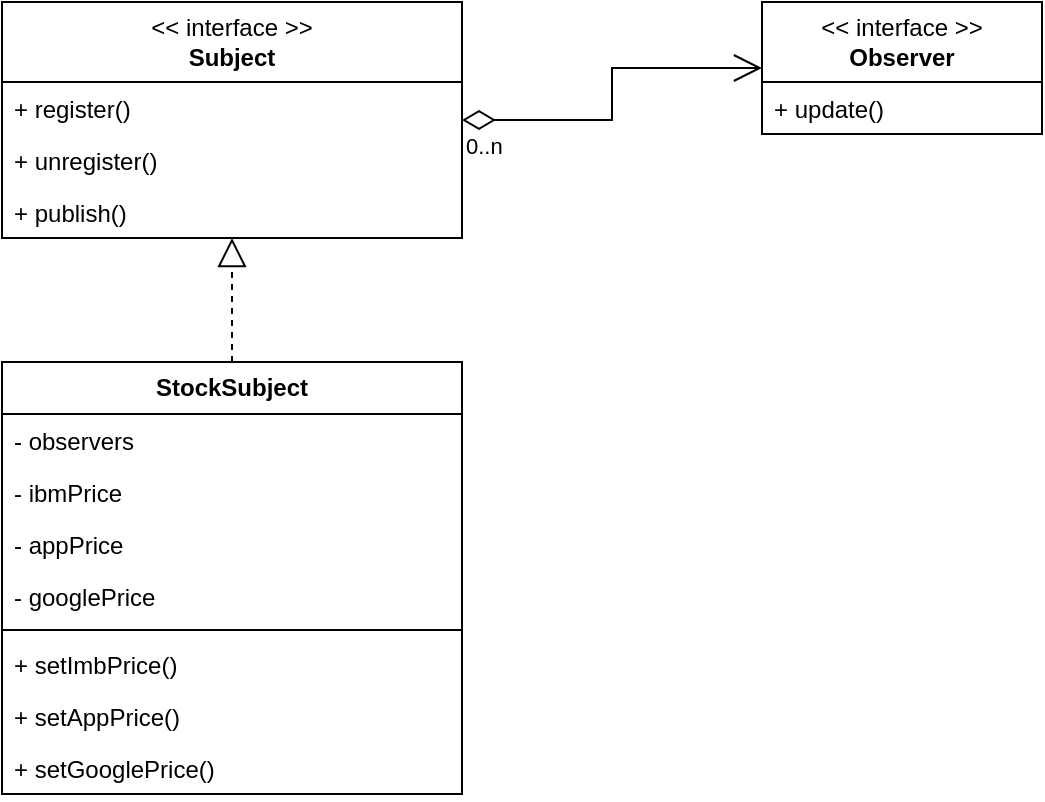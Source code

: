 <mxfile version="21.6.8" type="github">
  <diagram id="ol0al3_O7qeimlaXuuzj" name="Page-1">
    <mxGraphModel dx="1102" dy="504" grid="1" gridSize="10" guides="1" tooltips="1" connect="1" arrows="1" fold="1" page="1" pageScale="1" pageWidth="850" pageHeight="1100" math="0" shadow="0">
      <root>
        <mxCell id="0" />
        <mxCell id="1" parent="0" />
        <mxCell id="n4xZi3wqIaFylWsxnWv0-1" value="&amp;lt;&amp;lt; interface &amp;gt;&amp;gt;&lt;br&gt;&lt;b&gt;Subject&lt;/b&gt;" style="swimlane;fontStyle=0;childLayout=stackLayout;horizontal=1;startSize=40;fillColor=none;horizontalStack=0;resizeParent=1;resizeParentMax=0;resizeLast=0;collapsible=1;marginBottom=0;whiteSpace=wrap;html=1;" parent="1" vertex="1">
          <mxGeometry x="100" y="80" width="230" height="118" as="geometry" />
        </mxCell>
        <mxCell id="n4xZi3wqIaFylWsxnWv0-2" value="+ register()" style="text;strokeColor=none;fillColor=none;align=left;verticalAlign=top;spacingLeft=4;spacingRight=4;overflow=hidden;rotatable=0;points=[[0,0.5],[1,0.5]];portConstraint=eastwest;whiteSpace=wrap;html=1;" parent="n4xZi3wqIaFylWsxnWv0-1" vertex="1">
          <mxGeometry y="40" width="230" height="26" as="geometry" />
        </mxCell>
        <mxCell id="n4xZi3wqIaFylWsxnWv0-3" value="+ unregister()" style="text;strokeColor=none;fillColor=none;align=left;verticalAlign=top;spacingLeft=4;spacingRight=4;overflow=hidden;rotatable=0;points=[[0,0.5],[1,0.5]];portConstraint=eastwest;whiteSpace=wrap;html=1;" parent="n4xZi3wqIaFylWsxnWv0-1" vertex="1">
          <mxGeometry y="66" width="230" height="26" as="geometry" />
        </mxCell>
        <mxCell id="n4xZi3wqIaFylWsxnWv0-4" value="+ publish()" style="text;strokeColor=none;fillColor=none;align=left;verticalAlign=top;spacingLeft=4;spacingRight=4;overflow=hidden;rotatable=0;points=[[0,0.5],[1,0.5]];portConstraint=eastwest;whiteSpace=wrap;html=1;" parent="n4xZi3wqIaFylWsxnWv0-1" vertex="1">
          <mxGeometry y="92" width="230" height="26" as="geometry" />
        </mxCell>
        <mxCell id="n4xZi3wqIaFylWsxnWv0-5" value="&amp;lt;&amp;lt; interface &amp;gt;&amp;gt;&lt;br style=&quot;border-color: var(--border-color);&quot;&gt;&lt;b&gt;Observer&lt;/b&gt;" style="swimlane;fontStyle=0;childLayout=stackLayout;horizontal=1;startSize=40;fillColor=none;horizontalStack=0;resizeParent=1;resizeParentMax=0;resizeLast=0;collapsible=1;marginBottom=0;whiteSpace=wrap;html=1;" parent="1" vertex="1">
          <mxGeometry x="480" y="80" width="140" height="66" as="geometry" />
        </mxCell>
        <mxCell id="n4xZi3wqIaFylWsxnWv0-7" value="+ update()" style="text;strokeColor=none;fillColor=none;align=left;verticalAlign=top;spacingLeft=4;spacingRight=4;overflow=hidden;rotatable=0;points=[[0,0.5],[1,0.5]];portConstraint=eastwest;whiteSpace=wrap;html=1;" parent="n4xZi3wqIaFylWsxnWv0-5" vertex="1">
          <mxGeometry y="40" width="140" height="26" as="geometry" />
        </mxCell>
        <mxCell id="6RVkD7acKFJWYVjltDq_-1" value="&lt;b&gt;StockSubject&lt;/b&gt;" style="swimlane;fontStyle=0;childLayout=stackLayout;horizontal=1;startSize=26;fillColor=none;horizontalStack=0;resizeParent=1;resizeParentMax=0;resizeLast=0;collapsible=1;marginBottom=0;whiteSpace=wrap;html=1;" vertex="1" parent="1">
          <mxGeometry x="100" y="260" width="230" height="216" as="geometry" />
        </mxCell>
        <mxCell id="6RVkD7acKFJWYVjltDq_-2" value="- observers" style="text;strokeColor=none;fillColor=none;align=left;verticalAlign=top;spacingLeft=4;spacingRight=4;overflow=hidden;rotatable=0;points=[[0,0.5],[1,0.5]];portConstraint=eastwest;whiteSpace=wrap;html=1;" vertex="1" parent="6RVkD7acKFJWYVjltDq_-1">
          <mxGeometry y="26" width="230" height="26" as="geometry" />
        </mxCell>
        <mxCell id="6RVkD7acKFJWYVjltDq_-3" value="- ibmPrice" style="text;strokeColor=none;fillColor=none;align=left;verticalAlign=top;spacingLeft=4;spacingRight=4;overflow=hidden;rotatable=0;points=[[0,0.5],[1,0.5]];portConstraint=eastwest;whiteSpace=wrap;html=1;" vertex="1" parent="6RVkD7acKFJWYVjltDq_-1">
          <mxGeometry y="52" width="230" height="26" as="geometry" />
        </mxCell>
        <mxCell id="6RVkD7acKFJWYVjltDq_-4" value="-&amp;nbsp;appPrice" style="text;strokeColor=none;fillColor=none;align=left;verticalAlign=top;spacingLeft=4;spacingRight=4;overflow=hidden;rotatable=0;points=[[0,0.5],[1,0.5]];portConstraint=eastwest;whiteSpace=wrap;html=1;" vertex="1" parent="6RVkD7acKFJWYVjltDq_-1">
          <mxGeometry y="78" width="230" height="26" as="geometry" />
        </mxCell>
        <mxCell id="6RVkD7acKFJWYVjltDq_-5" value="- googlePrice" style="text;strokeColor=none;fillColor=none;align=left;verticalAlign=top;spacingLeft=4;spacingRight=4;overflow=hidden;rotatable=0;points=[[0,0.5],[1,0.5]];portConstraint=eastwest;whiteSpace=wrap;html=1;" vertex="1" parent="6RVkD7acKFJWYVjltDq_-1">
          <mxGeometry y="104" width="230" height="26" as="geometry" />
        </mxCell>
        <mxCell id="6RVkD7acKFJWYVjltDq_-7" value="" style="line;strokeWidth=1;fillColor=none;align=left;verticalAlign=middle;spacingTop=-1;spacingLeft=3;spacingRight=3;rotatable=0;labelPosition=right;points=[];portConstraint=eastwest;strokeColor=inherit;" vertex="1" parent="6RVkD7acKFJWYVjltDq_-1">
          <mxGeometry y="130" width="230" height="8" as="geometry" />
        </mxCell>
        <mxCell id="6RVkD7acKFJWYVjltDq_-6" value="+ setImbPrice()" style="text;strokeColor=none;fillColor=none;align=left;verticalAlign=top;spacingLeft=4;spacingRight=4;overflow=hidden;rotatable=0;points=[[0,0.5],[1,0.5]];portConstraint=eastwest;whiteSpace=wrap;html=1;" vertex="1" parent="6RVkD7acKFJWYVjltDq_-1">
          <mxGeometry y="138" width="230" height="26" as="geometry" />
        </mxCell>
        <mxCell id="6RVkD7acKFJWYVjltDq_-8" value="+ setAppPrice()" style="text;strokeColor=none;fillColor=none;align=left;verticalAlign=top;spacingLeft=4;spacingRight=4;overflow=hidden;rotatable=0;points=[[0,0.5],[1,0.5]];portConstraint=eastwest;whiteSpace=wrap;html=1;" vertex="1" parent="6RVkD7acKFJWYVjltDq_-1">
          <mxGeometry y="164" width="230" height="26" as="geometry" />
        </mxCell>
        <mxCell id="6RVkD7acKFJWYVjltDq_-9" value="+ setGooglePrice()" style="text;strokeColor=none;fillColor=none;align=left;verticalAlign=top;spacingLeft=4;spacingRight=4;overflow=hidden;rotatable=0;points=[[0,0.5],[1,0.5]];portConstraint=eastwest;whiteSpace=wrap;html=1;" vertex="1" parent="6RVkD7acKFJWYVjltDq_-1">
          <mxGeometry y="190" width="230" height="26" as="geometry" />
        </mxCell>
        <mxCell id="6RVkD7acKFJWYVjltDq_-10" value="" style="endArrow=block;dashed=1;endFill=0;endSize=12;html=1;rounded=0;" edge="1" parent="1" source="6RVkD7acKFJWYVjltDq_-1" target="n4xZi3wqIaFylWsxnWv0-1">
          <mxGeometry width="160" relative="1" as="geometry">
            <mxPoint x="470" y="280" as="sourcePoint" />
            <mxPoint x="630" y="280" as="targetPoint" />
          </mxGeometry>
        </mxCell>
        <mxCell id="6RVkD7acKFJWYVjltDq_-11" value="" style="endArrow=open;html=1;endSize=12;startArrow=diamondThin;startSize=14;startFill=0;edgeStyle=orthogonalEdgeStyle;rounded=0;" edge="1" parent="1" source="n4xZi3wqIaFylWsxnWv0-1" target="n4xZi3wqIaFylWsxnWv0-5">
          <mxGeometry relative="1" as="geometry">
            <mxPoint x="345" y="110" as="sourcePoint" />
            <mxPoint x="450" y="110" as="targetPoint" />
          </mxGeometry>
        </mxCell>
        <mxCell id="6RVkD7acKFJWYVjltDq_-12" value="0..n" style="edgeLabel;resizable=0;html=1;align=left;verticalAlign=top;" connectable="0" vertex="1" parent="6RVkD7acKFJWYVjltDq_-11">
          <mxGeometry x="-1" relative="1" as="geometry" />
        </mxCell>
      </root>
    </mxGraphModel>
  </diagram>
</mxfile>
